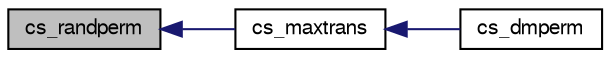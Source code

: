 digraph G
{
  edge [fontname="FreeSans",fontsize=10,labelfontname="FreeSans",labelfontsize=10];
  node [fontname="FreeSans",fontsize=10,shape=record];
  rankdir=LR;
  Node1 [label="cs_randperm",height=0.2,width=0.4,color="black", fillcolor="grey75", style="filled" fontcolor="black"];
  Node1 -> Node2 [dir=back,color="midnightblue",fontsize=10,style="solid",fontname="FreeSans"];
  Node2 [label="cs_maxtrans",height=0.2,width=0.4,color="black", fillcolor="white", style="filled",URL="$cs_8h.html#0404ef3688f241d15729b5c54c59a704"];
  Node2 -> Node3 [dir=back,color="midnightblue",fontsize=10,style="solid",fontname="FreeSans"];
  Node3 [label="cs_dmperm",height=0.2,width=0.4,color="black", fillcolor="white", style="filled",URL="$cs_8h.html#e2efa3ed8c8a2931e584b6d39a293e38"];
}
